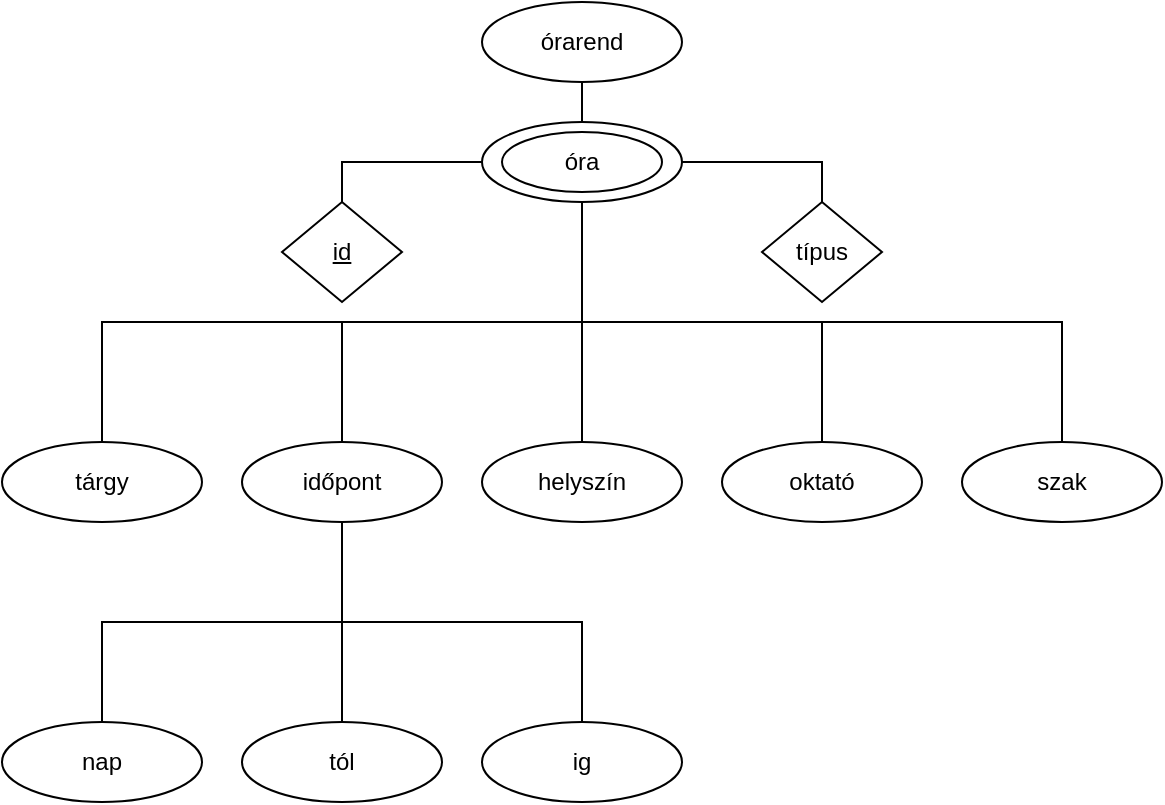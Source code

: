 <mxfile version="22.0.0" type="github">
  <diagram name="1 oldal" id="dsPPdg9NxEzFtqGpDTDF">
    <mxGraphModel dx="1431" dy="790" grid="1" gridSize="10" guides="1" tooltips="1" connect="1" arrows="1" fold="1" page="1" pageScale="1" pageWidth="827" pageHeight="1169" math="0" shadow="0">
      <root>
        <mxCell id="0" />
        <mxCell id="1" parent="0" />
        <mxCell id="8rHlOkjENi1ur10mqcuP-13" style="edgeStyle=orthogonalEdgeStyle;rounded=0;orthogonalLoop=1;jettySize=auto;html=1;exitX=0.5;exitY=1;exitDx=0;exitDy=0;entryX=0.5;entryY=0;entryDx=0;entryDy=0;endArrow=none;endFill=0;" edge="1" parent="1" source="8rHlOkjENi1ur10mqcuP-1" target="8rHlOkjENi1ur10mqcuP-2">
          <mxGeometry relative="1" as="geometry" />
        </mxCell>
        <mxCell id="8rHlOkjENi1ur10mqcuP-1" value="órarend" style="ellipse;whiteSpace=wrap;html=1;" vertex="1" parent="1">
          <mxGeometry x="370" y="80" width="100" height="40" as="geometry" />
        </mxCell>
        <mxCell id="8rHlOkjENi1ur10mqcuP-14" style="edgeStyle=orthogonalEdgeStyle;rounded=0;orthogonalLoop=1;jettySize=auto;html=1;exitX=0.5;exitY=1;exitDx=0;exitDy=0;entryX=0.5;entryY=0;entryDx=0;entryDy=0;endArrow=none;endFill=0;" edge="1" parent="1" source="8rHlOkjENi1ur10mqcuP-2" target="8rHlOkjENi1ur10mqcuP-3">
          <mxGeometry relative="1" as="geometry" />
        </mxCell>
        <mxCell id="8rHlOkjENi1ur10mqcuP-15" style="edgeStyle=orthogonalEdgeStyle;rounded=0;orthogonalLoop=1;jettySize=auto;html=1;exitX=0.5;exitY=1;exitDx=0;exitDy=0;entryX=0.5;entryY=0;entryDx=0;entryDy=0;endArrow=none;endFill=0;" edge="1" parent="1" source="8rHlOkjENi1ur10mqcuP-2" target="8rHlOkjENi1ur10mqcuP-4">
          <mxGeometry relative="1" as="geometry" />
        </mxCell>
        <mxCell id="8rHlOkjENi1ur10mqcuP-16" style="edgeStyle=orthogonalEdgeStyle;rounded=0;orthogonalLoop=1;jettySize=auto;html=1;exitX=0.5;exitY=1;exitDx=0;exitDy=0;entryX=0.5;entryY=0;entryDx=0;entryDy=0;endArrow=none;endFill=0;" edge="1" parent="1" source="8rHlOkjENi1ur10mqcuP-2" target="8rHlOkjENi1ur10mqcuP-5">
          <mxGeometry relative="1" as="geometry" />
        </mxCell>
        <mxCell id="8rHlOkjENi1ur10mqcuP-17" style="edgeStyle=orthogonalEdgeStyle;rounded=0;orthogonalLoop=1;jettySize=auto;html=1;exitX=0.5;exitY=1;exitDx=0;exitDy=0;entryX=0.5;entryY=0;entryDx=0;entryDy=0;endArrow=none;endFill=0;" edge="1" parent="1" source="8rHlOkjENi1ur10mqcuP-2" target="8rHlOkjENi1ur10mqcuP-6">
          <mxGeometry relative="1" as="geometry" />
        </mxCell>
        <mxCell id="8rHlOkjENi1ur10mqcuP-3" value="tárgy" style="ellipse;whiteSpace=wrap;html=1;" vertex="1" parent="1">
          <mxGeometry x="130" y="300" width="100" height="40" as="geometry" />
        </mxCell>
        <mxCell id="8rHlOkjENi1ur10mqcuP-18" style="edgeStyle=orthogonalEdgeStyle;rounded=0;orthogonalLoop=1;jettySize=auto;html=1;exitX=0.5;exitY=1;exitDx=0;exitDy=0;entryX=0.5;entryY=0;entryDx=0;entryDy=0;endArrow=none;endFill=0;" edge="1" parent="1" source="8rHlOkjENi1ur10mqcuP-4" target="8rHlOkjENi1ur10mqcuP-9">
          <mxGeometry relative="1" as="geometry" />
        </mxCell>
        <mxCell id="8rHlOkjENi1ur10mqcuP-19" style="edgeStyle=orthogonalEdgeStyle;rounded=0;orthogonalLoop=1;jettySize=auto;html=1;exitX=0.5;exitY=1;exitDx=0;exitDy=0;entryX=0.5;entryY=0;entryDx=0;entryDy=0;endArrow=none;endFill=0;" edge="1" parent="1" source="8rHlOkjENi1ur10mqcuP-4" target="8rHlOkjENi1ur10mqcuP-10">
          <mxGeometry relative="1" as="geometry" />
        </mxCell>
        <mxCell id="8rHlOkjENi1ur10mqcuP-20" style="edgeStyle=orthogonalEdgeStyle;rounded=0;orthogonalLoop=1;jettySize=auto;html=1;exitX=0.5;exitY=1;exitDx=0;exitDy=0;entryX=0.5;entryY=0;entryDx=0;entryDy=0;endArrow=none;endFill=0;" edge="1" parent="1" source="8rHlOkjENi1ur10mqcuP-4" target="8rHlOkjENi1ur10mqcuP-11">
          <mxGeometry relative="1" as="geometry" />
        </mxCell>
        <mxCell id="8rHlOkjENi1ur10mqcuP-4" value="időpont" style="ellipse;whiteSpace=wrap;html=1;" vertex="1" parent="1">
          <mxGeometry x="250" y="300" width="100" height="40" as="geometry" />
        </mxCell>
        <mxCell id="8rHlOkjENi1ur10mqcuP-5" value="helyszín" style="ellipse;whiteSpace=wrap;html=1;" vertex="1" parent="1">
          <mxGeometry x="370" y="300" width="100" height="40" as="geometry" />
        </mxCell>
        <mxCell id="8rHlOkjENi1ur10mqcuP-6" value="oktató" style="ellipse;whiteSpace=wrap;html=1;" vertex="1" parent="1">
          <mxGeometry x="490" y="300" width="100" height="40" as="geometry" />
        </mxCell>
        <mxCell id="8rHlOkjENi1ur10mqcuP-7" value="szak" style="ellipse;whiteSpace=wrap;html=1;" vertex="1" parent="1">
          <mxGeometry x="610" y="300" width="100" height="40" as="geometry" />
        </mxCell>
        <mxCell id="8rHlOkjENi1ur10mqcuP-9" value="nap" style="ellipse;whiteSpace=wrap;html=1;" vertex="1" parent="1">
          <mxGeometry x="130" y="440" width="100" height="40" as="geometry" />
        </mxCell>
        <mxCell id="8rHlOkjENi1ur10mqcuP-10" value="tól" style="ellipse;whiteSpace=wrap;html=1;" vertex="1" parent="1">
          <mxGeometry x="250" y="440" width="100" height="40" as="geometry" />
        </mxCell>
        <mxCell id="8rHlOkjENi1ur10mqcuP-11" value="ig" style="ellipse;whiteSpace=wrap;html=1;" vertex="1" parent="1">
          <mxGeometry x="370" y="440" width="100" height="40" as="geometry" />
        </mxCell>
        <mxCell id="8rHlOkjENi1ur10mqcuP-22" style="edgeStyle=orthogonalEdgeStyle;rounded=0;orthogonalLoop=1;jettySize=auto;html=1;exitX=0.5;exitY=1;exitDx=0;exitDy=0;entryX=0.5;entryY=0;entryDx=0;entryDy=0;endArrow=none;endFill=0;" edge="1" parent="1" source="8rHlOkjENi1ur10mqcuP-2" target="8rHlOkjENi1ur10mqcuP-7">
          <mxGeometry relative="1" as="geometry" />
        </mxCell>
        <mxCell id="8rHlOkjENi1ur10mqcuP-25" value="" style="group" vertex="1" connectable="0" parent="1">
          <mxGeometry x="370" y="140" width="100" height="40" as="geometry" />
        </mxCell>
        <mxCell id="8rHlOkjENi1ur10mqcuP-2" value="" style="ellipse;whiteSpace=wrap;html=1;gradientColor=none;perimeterSpacing=0;fillColor=default;" vertex="1" parent="8rHlOkjENi1ur10mqcuP-25">
          <mxGeometry width="100" height="40" as="geometry" />
        </mxCell>
        <mxCell id="8rHlOkjENi1ur10mqcuP-23" value="óra" style="ellipse;whiteSpace=wrap;html=1;" vertex="1" parent="8rHlOkjENi1ur10mqcuP-25">
          <mxGeometry x="10" y="5" width="80" height="30" as="geometry" />
        </mxCell>
        <mxCell id="8rHlOkjENi1ur10mqcuP-26" value="&lt;u&gt;id&lt;/u&gt;" style="rhombus;whiteSpace=wrap;html=1;" vertex="1" parent="1">
          <mxGeometry x="270" y="180" width="60" height="50" as="geometry" />
        </mxCell>
        <mxCell id="8rHlOkjENi1ur10mqcuP-27" value="típus" style="rhombus;whiteSpace=wrap;html=1;" vertex="1" parent="1">
          <mxGeometry x="510" y="180" width="60" height="50" as="geometry" />
        </mxCell>
        <mxCell id="8rHlOkjENi1ur10mqcuP-28" style="edgeStyle=orthogonalEdgeStyle;rounded=0;orthogonalLoop=1;jettySize=auto;html=1;exitX=1;exitY=0.5;exitDx=0;exitDy=0;entryX=0.5;entryY=0;entryDx=0;entryDy=0;endArrow=none;endFill=0;" edge="1" parent="1" source="8rHlOkjENi1ur10mqcuP-2" target="8rHlOkjENi1ur10mqcuP-27">
          <mxGeometry relative="1" as="geometry" />
        </mxCell>
        <mxCell id="8rHlOkjENi1ur10mqcuP-30" style="edgeStyle=orthogonalEdgeStyle;rounded=0;orthogonalLoop=1;jettySize=auto;html=1;exitX=0;exitY=0.5;exitDx=0;exitDy=0;entryX=0.5;entryY=0;entryDx=0;entryDy=0;endArrow=none;endFill=0;" edge="1" parent="1" source="8rHlOkjENi1ur10mqcuP-2" target="8rHlOkjENi1ur10mqcuP-26">
          <mxGeometry relative="1" as="geometry" />
        </mxCell>
      </root>
    </mxGraphModel>
  </diagram>
</mxfile>
